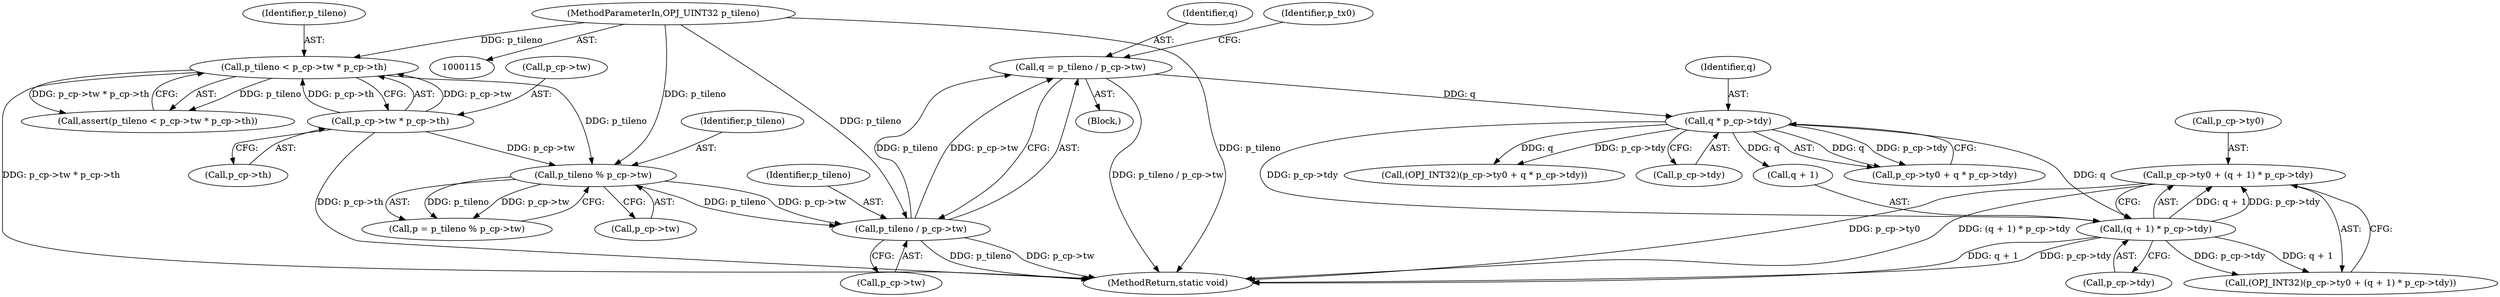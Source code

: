 digraph "0_openjpeg_c58df149900df862806d0e892859b41115875845@pointer" {
"1000262" [label="(Call,p_cp->ty0 + (q + 1) * p_cp->tdy)"];
"1000266" [label="(Call,(q + 1) * p_cp->tdy)"];
"1000246" [label="(Call,q * p_cp->tdy)"];
"1000187" [label="(Call,q = p_tileno / p_cp->tw)"];
"1000189" [label="(Call,p_tileno / p_cp->tw)"];
"1000182" [label="(Call,p_tileno % p_cp->tw)"];
"1000153" [label="(Call,p_tileno < p_cp->tw * p_cp->th)"];
"1000118" [label="(MethodParameterIn,OPJ_UINT32 p_tileno)"];
"1000155" [label="(Call,p_cp->tw * p_cp->th)"];
"1000189" [label="(Call,p_tileno / p_cp->tw)"];
"1000184" [label="(Call,p_cp->tw)"];
"1000247" [label="(Identifier,q)"];
"1000182" [label="(Call,p_tileno % p_cp->tw)"];
"1000267" [label="(Call,q + 1)"];
"1000242" [label="(Call,p_cp->ty0 + q * p_cp->tdy)"];
"1000180" [label="(Call,p = p_tileno % p_cp->tw)"];
"1000266" [label="(Call,(q + 1) * p_cp->tdy)"];
"1000196" [label="(Identifier,p_tx0)"];
"1000127" [label="(Block,)"];
"1000270" [label="(Call,p_cp->tdy)"];
"1000240" [label="(Call,(OPJ_INT32)(p_cp->ty0 + q * p_cp->tdy))"];
"1000118" [label="(MethodParameterIn,OPJ_UINT32 p_tileno)"];
"1000191" [label="(Call,p_cp->tw)"];
"1000190" [label="(Identifier,p_tileno)"];
"1000260" [label="(Call,(OPJ_INT32)(p_cp->ty0 + (q + 1) * p_cp->tdy))"];
"1000262" [label="(Call,p_cp->ty0 + (q + 1) * p_cp->tdy)"];
"1000187" [label="(Call,q = p_tileno / p_cp->tw)"];
"1000152" [label="(Call,assert(p_tileno < p_cp->tw * p_cp->th))"];
"1000156" [label="(Call,p_cp->tw)"];
"1000263" [label="(Call,p_cp->ty0)"];
"1000159" [label="(Call,p_cp->th)"];
"1000246" [label="(Call,q * p_cp->tdy)"];
"1000183" [label="(Identifier,p_tileno)"];
"1000574" [label="(MethodReturn,static void)"];
"1000155" [label="(Call,p_cp->tw * p_cp->th)"];
"1000154" [label="(Identifier,p_tileno)"];
"1000248" [label="(Call,p_cp->tdy)"];
"1000153" [label="(Call,p_tileno < p_cp->tw * p_cp->th)"];
"1000188" [label="(Identifier,q)"];
"1000262" -> "1000260"  [label="AST: "];
"1000262" -> "1000266"  [label="CFG: "];
"1000263" -> "1000262"  [label="AST: "];
"1000266" -> "1000262"  [label="AST: "];
"1000260" -> "1000262"  [label="CFG: "];
"1000262" -> "1000574"  [label="DDG: p_cp->ty0"];
"1000262" -> "1000574"  [label="DDG: (q + 1) * p_cp->tdy"];
"1000266" -> "1000262"  [label="DDG: q + 1"];
"1000266" -> "1000262"  [label="DDG: p_cp->tdy"];
"1000266" -> "1000270"  [label="CFG: "];
"1000267" -> "1000266"  [label="AST: "];
"1000270" -> "1000266"  [label="AST: "];
"1000266" -> "1000574"  [label="DDG: q + 1"];
"1000266" -> "1000574"  [label="DDG: p_cp->tdy"];
"1000266" -> "1000260"  [label="DDG: q + 1"];
"1000266" -> "1000260"  [label="DDG: p_cp->tdy"];
"1000246" -> "1000266"  [label="DDG: q"];
"1000246" -> "1000266"  [label="DDG: p_cp->tdy"];
"1000246" -> "1000242"  [label="AST: "];
"1000246" -> "1000248"  [label="CFG: "];
"1000247" -> "1000246"  [label="AST: "];
"1000248" -> "1000246"  [label="AST: "];
"1000242" -> "1000246"  [label="CFG: "];
"1000246" -> "1000240"  [label="DDG: q"];
"1000246" -> "1000240"  [label="DDG: p_cp->tdy"];
"1000246" -> "1000242"  [label="DDG: q"];
"1000246" -> "1000242"  [label="DDG: p_cp->tdy"];
"1000187" -> "1000246"  [label="DDG: q"];
"1000246" -> "1000267"  [label="DDG: q"];
"1000187" -> "1000127"  [label="AST: "];
"1000187" -> "1000189"  [label="CFG: "];
"1000188" -> "1000187"  [label="AST: "];
"1000189" -> "1000187"  [label="AST: "];
"1000196" -> "1000187"  [label="CFG: "];
"1000187" -> "1000574"  [label="DDG: p_tileno / p_cp->tw"];
"1000189" -> "1000187"  [label="DDG: p_tileno"];
"1000189" -> "1000187"  [label="DDG: p_cp->tw"];
"1000189" -> "1000191"  [label="CFG: "];
"1000190" -> "1000189"  [label="AST: "];
"1000191" -> "1000189"  [label="AST: "];
"1000189" -> "1000574"  [label="DDG: p_tileno"];
"1000189" -> "1000574"  [label="DDG: p_cp->tw"];
"1000182" -> "1000189"  [label="DDG: p_tileno"];
"1000182" -> "1000189"  [label="DDG: p_cp->tw"];
"1000118" -> "1000189"  [label="DDG: p_tileno"];
"1000182" -> "1000180"  [label="AST: "];
"1000182" -> "1000184"  [label="CFG: "];
"1000183" -> "1000182"  [label="AST: "];
"1000184" -> "1000182"  [label="AST: "];
"1000180" -> "1000182"  [label="CFG: "];
"1000182" -> "1000180"  [label="DDG: p_tileno"];
"1000182" -> "1000180"  [label="DDG: p_cp->tw"];
"1000153" -> "1000182"  [label="DDG: p_tileno"];
"1000118" -> "1000182"  [label="DDG: p_tileno"];
"1000155" -> "1000182"  [label="DDG: p_cp->tw"];
"1000153" -> "1000152"  [label="AST: "];
"1000153" -> "1000155"  [label="CFG: "];
"1000154" -> "1000153"  [label="AST: "];
"1000155" -> "1000153"  [label="AST: "];
"1000152" -> "1000153"  [label="CFG: "];
"1000153" -> "1000574"  [label="DDG: p_cp->tw * p_cp->th"];
"1000153" -> "1000152"  [label="DDG: p_tileno"];
"1000153" -> "1000152"  [label="DDG: p_cp->tw * p_cp->th"];
"1000118" -> "1000153"  [label="DDG: p_tileno"];
"1000155" -> "1000153"  [label="DDG: p_cp->tw"];
"1000155" -> "1000153"  [label="DDG: p_cp->th"];
"1000118" -> "1000115"  [label="AST: "];
"1000118" -> "1000574"  [label="DDG: p_tileno"];
"1000155" -> "1000159"  [label="CFG: "];
"1000156" -> "1000155"  [label="AST: "];
"1000159" -> "1000155"  [label="AST: "];
"1000155" -> "1000574"  [label="DDG: p_cp->th"];
}
